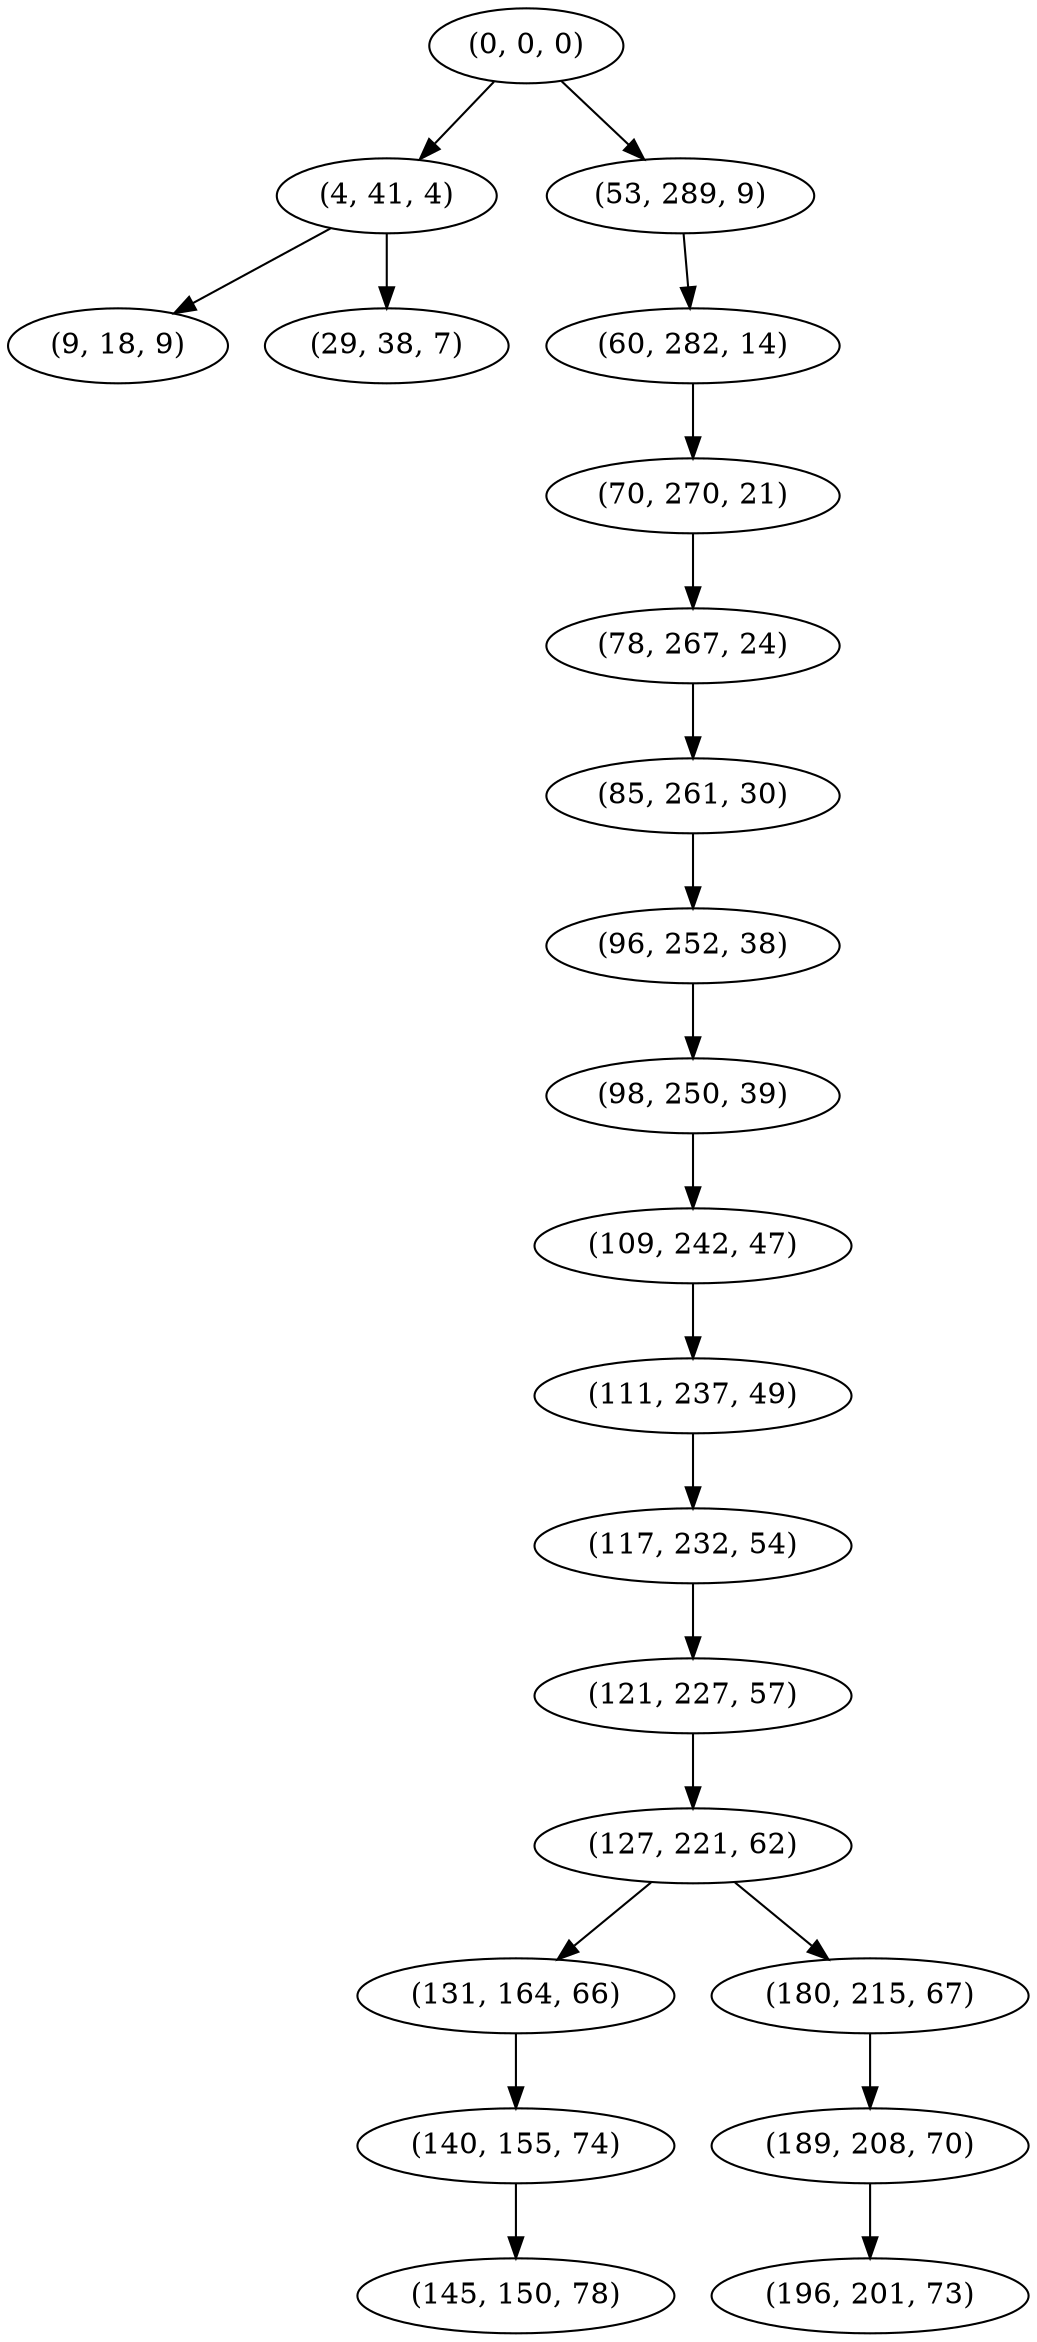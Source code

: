 digraph tree {
    "(0, 0, 0)";
    "(4, 41, 4)";
    "(9, 18, 9)";
    "(29, 38, 7)";
    "(53, 289, 9)";
    "(60, 282, 14)";
    "(70, 270, 21)";
    "(78, 267, 24)";
    "(85, 261, 30)";
    "(96, 252, 38)";
    "(98, 250, 39)";
    "(109, 242, 47)";
    "(111, 237, 49)";
    "(117, 232, 54)";
    "(121, 227, 57)";
    "(127, 221, 62)";
    "(131, 164, 66)";
    "(140, 155, 74)";
    "(145, 150, 78)";
    "(180, 215, 67)";
    "(189, 208, 70)";
    "(196, 201, 73)";
    "(0, 0, 0)" -> "(4, 41, 4)";
    "(0, 0, 0)" -> "(53, 289, 9)";
    "(4, 41, 4)" -> "(9, 18, 9)";
    "(4, 41, 4)" -> "(29, 38, 7)";
    "(53, 289, 9)" -> "(60, 282, 14)";
    "(60, 282, 14)" -> "(70, 270, 21)";
    "(70, 270, 21)" -> "(78, 267, 24)";
    "(78, 267, 24)" -> "(85, 261, 30)";
    "(85, 261, 30)" -> "(96, 252, 38)";
    "(96, 252, 38)" -> "(98, 250, 39)";
    "(98, 250, 39)" -> "(109, 242, 47)";
    "(109, 242, 47)" -> "(111, 237, 49)";
    "(111, 237, 49)" -> "(117, 232, 54)";
    "(117, 232, 54)" -> "(121, 227, 57)";
    "(121, 227, 57)" -> "(127, 221, 62)";
    "(127, 221, 62)" -> "(131, 164, 66)";
    "(127, 221, 62)" -> "(180, 215, 67)";
    "(131, 164, 66)" -> "(140, 155, 74)";
    "(140, 155, 74)" -> "(145, 150, 78)";
    "(180, 215, 67)" -> "(189, 208, 70)";
    "(189, 208, 70)" -> "(196, 201, 73)";
}
